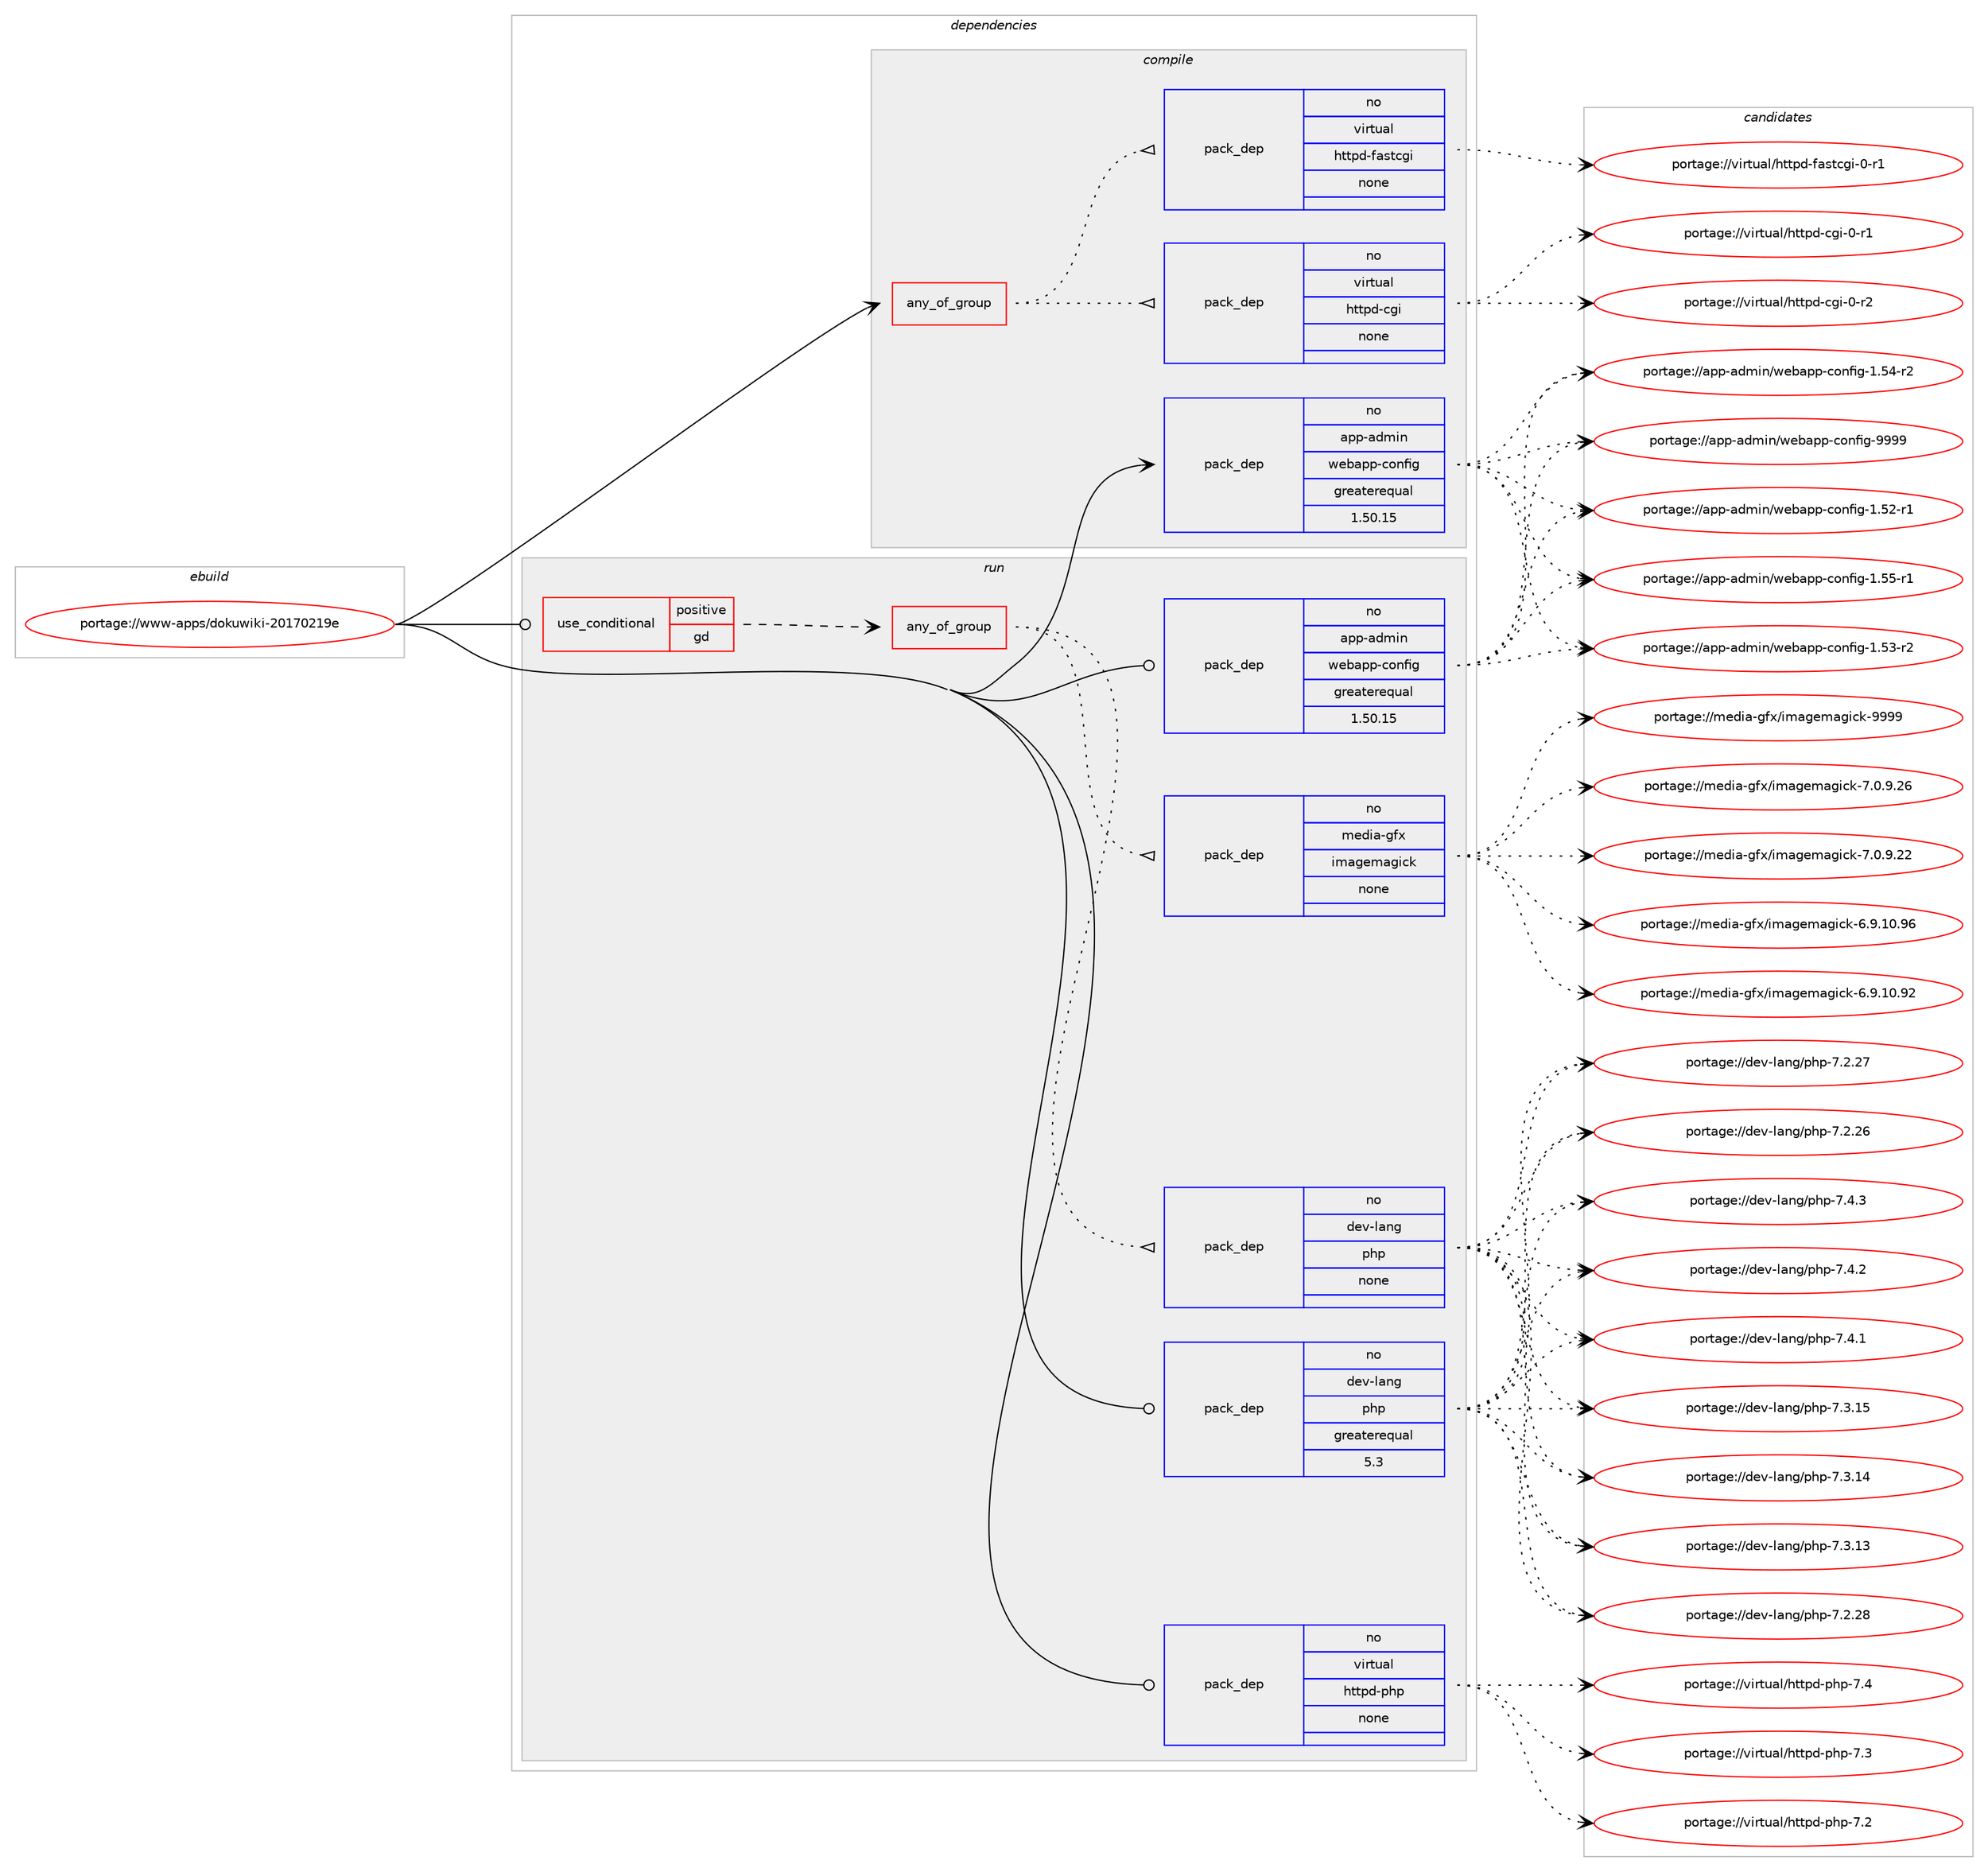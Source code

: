 digraph prolog {

# *************
# Graph options
# *************

newrank=true;
concentrate=true;
compound=true;
graph [rankdir=LR,fontname=Helvetica,fontsize=10,ranksep=1.5];#, ranksep=2.5, nodesep=0.2];
edge  [arrowhead=vee];
node  [fontname=Helvetica,fontsize=10];

# **********
# The ebuild
# **********

subgraph cluster_leftcol {
color=gray;
rank=same;
label=<<i>ebuild</i>>;
id [label="portage://www-apps/dokuwiki-20170219e", color=red, width=4, href="../www-apps/dokuwiki-20170219e.svg"];
}

# ****************
# The dependencies
# ****************

subgraph cluster_midcol {
color=gray;
label=<<i>dependencies</i>>;
subgraph cluster_compile {
fillcolor="#eeeeee";
style=filled;
label=<<i>compile</i>>;
subgraph any410 {
dependency22504 [label=<<TABLE BORDER="0" CELLBORDER="1" CELLSPACING="0" CELLPADDING="4"><TR><TD CELLPADDING="10">any_of_group</TD></TR></TABLE>>, shape=none, color=red];subgraph pack18439 {
dependency22505 [label=<<TABLE BORDER="0" CELLBORDER="1" CELLSPACING="0" CELLPADDING="4" WIDTH="220"><TR><TD ROWSPAN="6" CELLPADDING="30">pack_dep</TD></TR><TR><TD WIDTH="110">no</TD></TR><TR><TD>virtual</TD></TR><TR><TD>httpd-cgi</TD></TR><TR><TD>none</TD></TR><TR><TD></TD></TR></TABLE>>, shape=none, color=blue];
}
dependency22504:e -> dependency22505:w [weight=20,style="dotted",arrowhead="oinv"];
subgraph pack18440 {
dependency22506 [label=<<TABLE BORDER="0" CELLBORDER="1" CELLSPACING="0" CELLPADDING="4" WIDTH="220"><TR><TD ROWSPAN="6" CELLPADDING="30">pack_dep</TD></TR><TR><TD WIDTH="110">no</TD></TR><TR><TD>virtual</TD></TR><TR><TD>httpd-fastcgi</TD></TR><TR><TD>none</TD></TR><TR><TD></TD></TR></TABLE>>, shape=none, color=blue];
}
dependency22504:e -> dependency22506:w [weight=20,style="dotted",arrowhead="oinv"];
}
id:e -> dependency22504:w [weight=20,style="solid",arrowhead="vee"];
subgraph pack18441 {
dependency22507 [label=<<TABLE BORDER="0" CELLBORDER="1" CELLSPACING="0" CELLPADDING="4" WIDTH="220"><TR><TD ROWSPAN="6" CELLPADDING="30">pack_dep</TD></TR><TR><TD WIDTH="110">no</TD></TR><TR><TD>app-admin</TD></TR><TR><TD>webapp-config</TD></TR><TR><TD>greaterequal</TD></TR><TR><TD>1.50.15</TD></TR></TABLE>>, shape=none, color=blue];
}
id:e -> dependency22507:w [weight=20,style="solid",arrowhead="vee"];
}
subgraph cluster_compileandrun {
fillcolor="#eeeeee";
style=filled;
label=<<i>compile and run</i>>;
}
subgraph cluster_run {
fillcolor="#eeeeee";
style=filled;
label=<<i>run</i>>;
subgraph cond3638 {
dependency22508 [label=<<TABLE BORDER="0" CELLBORDER="1" CELLSPACING="0" CELLPADDING="4"><TR><TD ROWSPAN="3" CELLPADDING="10">use_conditional</TD></TR><TR><TD>positive</TD></TR><TR><TD>gd</TD></TR></TABLE>>, shape=none, color=red];
subgraph any411 {
dependency22509 [label=<<TABLE BORDER="0" CELLBORDER="1" CELLSPACING="0" CELLPADDING="4"><TR><TD CELLPADDING="10">any_of_group</TD></TR></TABLE>>, shape=none, color=red];subgraph pack18442 {
dependency22510 [label=<<TABLE BORDER="0" CELLBORDER="1" CELLSPACING="0" CELLPADDING="4" WIDTH="220"><TR><TD ROWSPAN="6" CELLPADDING="30">pack_dep</TD></TR><TR><TD WIDTH="110">no</TD></TR><TR><TD>dev-lang</TD></TR><TR><TD>php</TD></TR><TR><TD>none</TD></TR><TR><TD></TD></TR></TABLE>>, shape=none, color=blue];
}
dependency22509:e -> dependency22510:w [weight=20,style="dotted",arrowhead="oinv"];
subgraph pack18443 {
dependency22511 [label=<<TABLE BORDER="0" CELLBORDER="1" CELLSPACING="0" CELLPADDING="4" WIDTH="220"><TR><TD ROWSPAN="6" CELLPADDING="30">pack_dep</TD></TR><TR><TD WIDTH="110">no</TD></TR><TR><TD>media-gfx</TD></TR><TR><TD>imagemagick</TD></TR><TR><TD>none</TD></TR><TR><TD></TD></TR></TABLE>>, shape=none, color=blue];
}
dependency22509:e -> dependency22511:w [weight=20,style="dotted",arrowhead="oinv"];
}
dependency22508:e -> dependency22509:w [weight=20,style="dashed",arrowhead="vee"];
}
id:e -> dependency22508:w [weight=20,style="solid",arrowhead="odot"];
subgraph pack18444 {
dependency22512 [label=<<TABLE BORDER="0" CELLBORDER="1" CELLSPACING="0" CELLPADDING="4" WIDTH="220"><TR><TD ROWSPAN="6" CELLPADDING="30">pack_dep</TD></TR><TR><TD WIDTH="110">no</TD></TR><TR><TD>app-admin</TD></TR><TR><TD>webapp-config</TD></TR><TR><TD>greaterequal</TD></TR><TR><TD>1.50.15</TD></TR></TABLE>>, shape=none, color=blue];
}
id:e -> dependency22512:w [weight=20,style="solid",arrowhead="odot"];
subgraph pack18445 {
dependency22513 [label=<<TABLE BORDER="0" CELLBORDER="1" CELLSPACING="0" CELLPADDING="4" WIDTH="220"><TR><TD ROWSPAN="6" CELLPADDING="30">pack_dep</TD></TR><TR><TD WIDTH="110">no</TD></TR><TR><TD>dev-lang</TD></TR><TR><TD>php</TD></TR><TR><TD>greaterequal</TD></TR><TR><TD>5.3</TD></TR></TABLE>>, shape=none, color=blue];
}
id:e -> dependency22513:w [weight=20,style="solid",arrowhead="odot"];
subgraph pack18446 {
dependency22514 [label=<<TABLE BORDER="0" CELLBORDER="1" CELLSPACING="0" CELLPADDING="4" WIDTH="220"><TR><TD ROWSPAN="6" CELLPADDING="30">pack_dep</TD></TR><TR><TD WIDTH="110">no</TD></TR><TR><TD>virtual</TD></TR><TR><TD>httpd-php</TD></TR><TR><TD>none</TD></TR><TR><TD></TD></TR></TABLE>>, shape=none, color=blue];
}
id:e -> dependency22514:w [weight=20,style="solid",arrowhead="odot"];
}
}

# **************
# The candidates
# **************

subgraph cluster_choices {
rank=same;
color=gray;
label=<<i>candidates</i>>;

subgraph choice18439 {
color=black;
nodesep=1;
choice1181051141161179710847104116116112100459910310545484511450 [label="portage://virtual/httpd-cgi-0-r2", color=red, width=4,href="../virtual/httpd-cgi-0-r2.svg"];
choice1181051141161179710847104116116112100459910310545484511449 [label="portage://virtual/httpd-cgi-0-r1", color=red, width=4,href="../virtual/httpd-cgi-0-r1.svg"];
dependency22505:e -> choice1181051141161179710847104116116112100459910310545484511450:w [style=dotted,weight="100"];
dependency22505:e -> choice1181051141161179710847104116116112100459910310545484511449:w [style=dotted,weight="100"];
}
subgraph choice18440 {
color=black;
nodesep=1;
choice118105114116117971084710411611611210045102971151169910310545484511449 [label="portage://virtual/httpd-fastcgi-0-r1", color=red, width=4,href="../virtual/httpd-fastcgi-0-r1.svg"];
dependency22506:e -> choice118105114116117971084710411611611210045102971151169910310545484511449:w [style=dotted,weight="100"];
}
subgraph choice18441 {
color=black;
nodesep=1;
choice97112112459710010910511047119101989711211245991111101021051034557575757 [label="portage://app-admin/webapp-config-9999", color=red, width=4,href="../app-admin/webapp-config-9999.svg"];
choice971121124597100109105110471191019897112112459911111010210510345494653534511449 [label="portage://app-admin/webapp-config-1.55-r1", color=red, width=4,href="../app-admin/webapp-config-1.55-r1.svg"];
choice971121124597100109105110471191019897112112459911111010210510345494653524511450 [label="portage://app-admin/webapp-config-1.54-r2", color=red, width=4,href="../app-admin/webapp-config-1.54-r2.svg"];
choice971121124597100109105110471191019897112112459911111010210510345494653514511450 [label="portage://app-admin/webapp-config-1.53-r2", color=red, width=4,href="../app-admin/webapp-config-1.53-r2.svg"];
choice971121124597100109105110471191019897112112459911111010210510345494653504511449 [label="portage://app-admin/webapp-config-1.52-r1", color=red, width=4,href="../app-admin/webapp-config-1.52-r1.svg"];
dependency22507:e -> choice97112112459710010910511047119101989711211245991111101021051034557575757:w [style=dotted,weight="100"];
dependency22507:e -> choice971121124597100109105110471191019897112112459911111010210510345494653534511449:w [style=dotted,weight="100"];
dependency22507:e -> choice971121124597100109105110471191019897112112459911111010210510345494653524511450:w [style=dotted,weight="100"];
dependency22507:e -> choice971121124597100109105110471191019897112112459911111010210510345494653514511450:w [style=dotted,weight="100"];
dependency22507:e -> choice971121124597100109105110471191019897112112459911111010210510345494653504511449:w [style=dotted,weight="100"];
}
subgraph choice18442 {
color=black;
nodesep=1;
choice100101118451089711010347112104112455546524651 [label="portage://dev-lang/php-7.4.3", color=red, width=4,href="../dev-lang/php-7.4.3.svg"];
choice100101118451089711010347112104112455546524650 [label="portage://dev-lang/php-7.4.2", color=red, width=4,href="../dev-lang/php-7.4.2.svg"];
choice100101118451089711010347112104112455546524649 [label="portage://dev-lang/php-7.4.1", color=red, width=4,href="../dev-lang/php-7.4.1.svg"];
choice10010111845108971101034711210411245554651464953 [label="portage://dev-lang/php-7.3.15", color=red, width=4,href="../dev-lang/php-7.3.15.svg"];
choice10010111845108971101034711210411245554651464952 [label="portage://dev-lang/php-7.3.14", color=red, width=4,href="../dev-lang/php-7.3.14.svg"];
choice10010111845108971101034711210411245554651464951 [label="portage://dev-lang/php-7.3.13", color=red, width=4,href="../dev-lang/php-7.3.13.svg"];
choice10010111845108971101034711210411245554650465056 [label="portage://dev-lang/php-7.2.28", color=red, width=4,href="../dev-lang/php-7.2.28.svg"];
choice10010111845108971101034711210411245554650465055 [label="portage://dev-lang/php-7.2.27", color=red, width=4,href="../dev-lang/php-7.2.27.svg"];
choice10010111845108971101034711210411245554650465054 [label="portage://dev-lang/php-7.2.26", color=red, width=4,href="../dev-lang/php-7.2.26.svg"];
dependency22510:e -> choice100101118451089711010347112104112455546524651:w [style=dotted,weight="100"];
dependency22510:e -> choice100101118451089711010347112104112455546524650:w [style=dotted,weight="100"];
dependency22510:e -> choice100101118451089711010347112104112455546524649:w [style=dotted,weight="100"];
dependency22510:e -> choice10010111845108971101034711210411245554651464953:w [style=dotted,weight="100"];
dependency22510:e -> choice10010111845108971101034711210411245554651464952:w [style=dotted,weight="100"];
dependency22510:e -> choice10010111845108971101034711210411245554651464951:w [style=dotted,weight="100"];
dependency22510:e -> choice10010111845108971101034711210411245554650465056:w [style=dotted,weight="100"];
dependency22510:e -> choice10010111845108971101034711210411245554650465055:w [style=dotted,weight="100"];
dependency22510:e -> choice10010111845108971101034711210411245554650465054:w [style=dotted,weight="100"];
}
subgraph choice18443 {
color=black;
nodesep=1;
choice1091011001059745103102120471051099710310110997103105991074557575757 [label="portage://media-gfx/imagemagick-9999", color=red, width=4,href="../media-gfx/imagemagick-9999.svg"];
choice109101100105974510310212047105109971031011099710310599107455546484657465054 [label="portage://media-gfx/imagemagick-7.0.9.26", color=red, width=4,href="../media-gfx/imagemagick-7.0.9.26.svg"];
choice109101100105974510310212047105109971031011099710310599107455546484657465050 [label="portage://media-gfx/imagemagick-7.0.9.22", color=red, width=4,href="../media-gfx/imagemagick-7.0.9.22.svg"];
choice10910110010597451031021204710510997103101109971031059910745544657464948465754 [label="portage://media-gfx/imagemagick-6.9.10.96", color=red, width=4,href="../media-gfx/imagemagick-6.9.10.96.svg"];
choice10910110010597451031021204710510997103101109971031059910745544657464948465750 [label="portage://media-gfx/imagemagick-6.9.10.92", color=red, width=4,href="../media-gfx/imagemagick-6.9.10.92.svg"];
dependency22511:e -> choice1091011001059745103102120471051099710310110997103105991074557575757:w [style=dotted,weight="100"];
dependency22511:e -> choice109101100105974510310212047105109971031011099710310599107455546484657465054:w [style=dotted,weight="100"];
dependency22511:e -> choice109101100105974510310212047105109971031011099710310599107455546484657465050:w [style=dotted,weight="100"];
dependency22511:e -> choice10910110010597451031021204710510997103101109971031059910745544657464948465754:w [style=dotted,weight="100"];
dependency22511:e -> choice10910110010597451031021204710510997103101109971031059910745544657464948465750:w [style=dotted,weight="100"];
}
subgraph choice18444 {
color=black;
nodesep=1;
choice97112112459710010910511047119101989711211245991111101021051034557575757 [label="portage://app-admin/webapp-config-9999", color=red, width=4,href="../app-admin/webapp-config-9999.svg"];
choice971121124597100109105110471191019897112112459911111010210510345494653534511449 [label="portage://app-admin/webapp-config-1.55-r1", color=red, width=4,href="../app-admin/webapp-config-1.55-r1.svg"];
choice971121124597100109105110471191019897112112459911111010210510345494653524511450 [label="portage://app-admin/webapp-config-1.54-r2", color=red, width=4,href="../app-admin/webapp-config-1.54-r2.svg"];
choice971121124597100109105110471191019897112112459911111010210510345494653514511450 [label="portage://app-admin/webapp-config-1.53-r2", color=red, width=4,href="../app-admin/webapp-config-1.53-r2.svg"];
choice971121124597100109105110471191019897112112459911111010210510345494653504511449 [label="portage://app-admin/webapp-config-1.52-r1", color=red, width=4,href="../app-admin/webapp-config-1.52-r1.svg"];
dependency22512:e -> choice97112112459710010910511047119101989711211245991111101021051034557575757:w [style=dotted,weight="100"];
dependency22512:e -> choice971121124597100109105110471191019897112112459911111010210510345494653534511449:w [style=dotted,weight="100"];
dependency22512:e -> choice971121124597100109105110471191019897112112459911111010210510345494653524511450:w [style=dotted,weight="100"];
dependency22512:e -> choice971121124597100109105110471191019897112112459911111010210510345494653514511450:w [style=dotted,weight="100"];
dependency22512:e -> choice971121124597100109105110471191019897112112459911111010210510345494653504511449:w [style=dotted,weight="100"];
}
subgraph choice18445 {
color=black;
nodesep=1;
choice100101118451089711010347112104112455546524651 [label="portage://dev-lang/php-7.4.3", color=red, width=4,href="../dev-lang/php-7.4.3.svg"];
choice100101118451089711010347112104112455546524650 [label="portage://dev-lang/php-7.4.2", color=red, width=4,href="../dev-lang/php-7.4.2.svg"];
choice100101118451089711010347112104112455546524649 [label="portage://dev-lang/php-7.4.1", color=red, width=4,href="../dev-lang/php-7.4.1.svg"];
choice10010111845108971101034711210411245554651464953 [label="portage://dev-lang/php-7.3.15", color=red, width=4,href="../dev-lang/php-7.3.15.svg"];
choice10010111845108971101034711210411245554651464952 [label="portage://dev-lang/php-7.3.14", color=red, width=4,href="../dev-lang/php-7.3.14.svg"];
choice10010111845108971101034711210411245554651464951 [label="portage://dev-lang/php-7.3.13", color=red, width=4,href="../dev-lang/php-7.3.13.svg"];
choice10010111845108971101034711210411245554650465056 [label="portage://dev-lang/php-7.2.28", color=red, width=4,href="../dev-lang/php-7.2.28.svg"];
choice10010111845108971101034711210411245554650465055 [label="portage://dev-lang/php-7.2.27", color=red, width=4,href="../dev-lang/php-7.2.27.svg"];
choice10010111845108971101034711210411245554650465054 [label="portage://dev-lang/php-7.2.26", color=red, width=4,href="../dev-lang/php-7.2.26.svg"];
dependency22513:e -> choice100101118451089711010347112104112455546524651:w [style=dotted,weight="100"];
dependency22513:e -> choice100101118451089711010347112104112455546524650:w [style=dotted,weight="100"];
dependency22513:e -> choice100101118451089711010347112104112455546524649:w [style=dotted,weight="100"];
dependency22513:e -> choice10010111845108971101034711210411245554651464953:w [style=dotted,weight="100"];
dependency22513:e -> choice10010111845108971101034711210411245554651464952:w [style=dotted,weight="100"];
dependency22513:e -> choice10010111845108971101034711210411245554651464951:w [style=dotted,weight="100"];
dependency22513:e -> choice10010111845108971101034711210411245554650465056:w [style=dotted,weight="100"];
dependency22513:e -> choice10010111845108971101034711210411245554650465055:w [style=dotted,weight="100"];
dependency22513:e -> choice10010111845108971101034711210411245554650465054:w [style=dotted,weight="100"];
}
subgraph choice18446 {
color=black;
nodesep=1;
choice11810511411611797108471041161161121004511210411245554652 [label="portage://virtual/httpd-php-7.4", color=red, width=4,href="../virtual/httpd-php-7.4.svg"];
choice11810511411611797108471041161161121004511210411245554651 [label="portage://virtual/httpd-php-7.3", color=red, width=4,href="../virtual/httpd-php-7.3.svg"];
choice11810511411611797108471041161161121004511210411245554650 [label="portage://virtual/httpd-php-7.2", color=red, width=4,href="../virtual/httpd-php-7.2.svg"];
dependency22514:e -> choice11810511411611797108471041161161121004511210411245554652:w [style=dotted,weight="100"];
dependency22514:e -> choice11810511411611797108471041161161121004511210411245554651:w [style=dotted,weight="100"];
dependency22514:e -> choice11810511411611797108471041161161121004511210411245554650:w [style=dotted,weight="100"];
}
}

}
